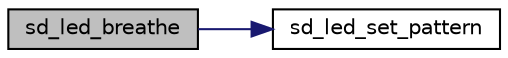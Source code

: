 digraph "sd_led_breathe"
{
  edge [fontname="Helvetica",fontsize="10",labelfontname="Helvetica",labelfontsize="10"];
  node [fontname="Helvetica",fontsize="10",shape=record];
  rankdir="LR";
  Node5 [label="sd_led_breathe",height=0.2,width=0.4,color="black", fillcolor="grey75", style="filled", fontcolor="black"];
  Node5 -> Node6 [color="midnightblue",fontsize="10",style="solid",fontname="Helvetica"];
  Node6 [label="sd_led_set_pattern",height=0.2,width=0.4,color="black", fillcolor="white", style="filled",URL="$group___s_d___l_e_d___functions.html#ga5641c6ed41cf81ecbd2d61731a412667",tooltip="LED set pattern Set pattern for LED output. "];
}
